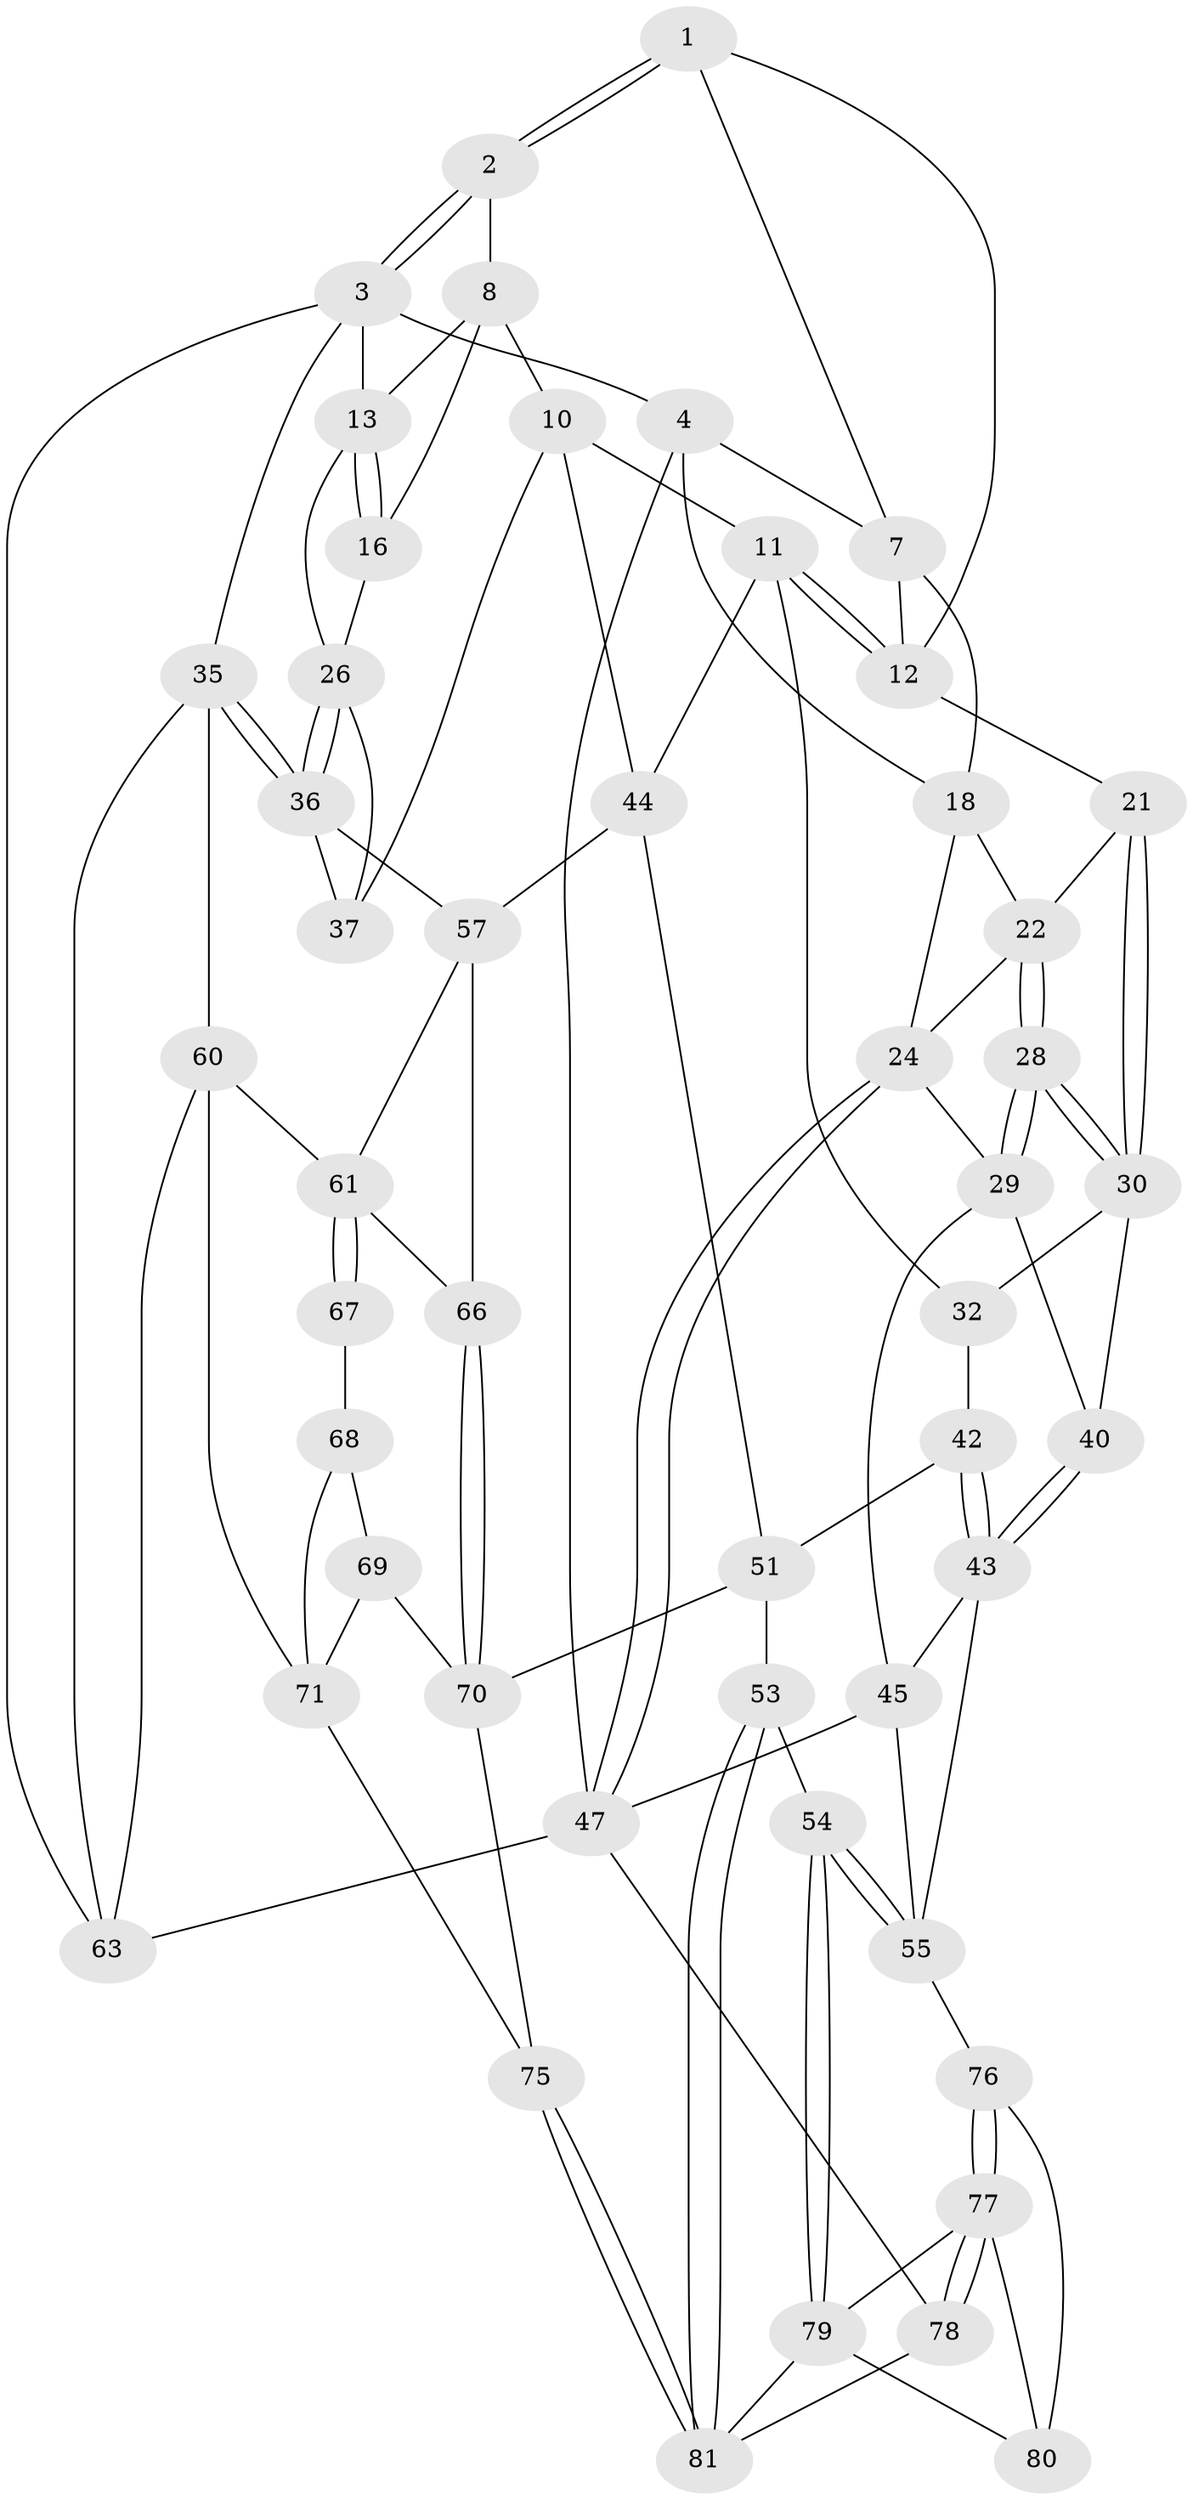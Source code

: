 // original degree distribution, {3: 0.023809523809523808, 5: 0.5, 6: 0.2261904761904762, 4: 0.25}
// Generated by graph-tools (version 1.1) at 2025/42/03/06/25 10:42:30]
// undirected, 50 vertices, 112 edges
graph export_dot {
graph [start="1"]
  node [color=gray90,style=filled];
  1 [pos="+0.4391107191345095+0",super="+6"];
  2 [pos="+0.566799424150106+0"];
  3 [pos="+1+0",super="+15"];
  4 [pos="+0+0",super="+5"];
  7 [pos="+0.20628064839366653+0.13520227267963197",super="+17"];
  8 [pos="+0.5948428876076033+0",super="+9"];
  10 [pos="+0.4518963777490629+0.31200733422662297",super="+38"];
  11 [pos="+0.4280808761712772+0.3118167948304508",super="+31"];
  12 [pos="+0.39832017512428236+0.2821051766546166",super="+20"];
  13 [pos="+0.8481329160068457+0.12851890898019203",super="+14"];
  16 [pos="+0.6736177265382919+0.2581937420380214"];
  18 [pos="+0.08919552801576296+0.1718982882957343",super="+19"];
  21 [pos="+0.24433143890166406+0.2699550597226137"];
  22 [pos="+0.15195501613276757+0.29872220793960624",super="+23"];
  24 [pos="+0+0.38151220186541884",super="+25"];
  26 [pos="+0.7575386252480966+0.3039195306558251",super="+27"];
  28 [pos="+0.04932498252405235+0.37916709749711075"];
  29 [pos="+0.04874219461448276+0.3794690886312775",super="+41"];
  30 [pos="+0.22186540662595974+0.37181537649415425",super="+34"];
  32 [pos="+0.3651170385775849+0.4201589713426559",super="+33"];
  35 [pos="+1+0.3749099376856313",super="+59"];
  36 [pos="+0.864553946458446+0.3889925462525519",super="+39"];
  37 [pos="+0.6548363362370664+0.4797881917080826"];
  40 [pos="+0.1889554718769377+0.4561501831789985"];
  42 [pos="+0.24727197322589817+0.5010566109244511",super="+49"];
  43 [pos="+0.23141437878775978+0.5081720871432407",super="+48"];
  44 [pos="+0.521307761340768+0.5784062323146831",super="+50"];
  45 [pos="+0.0958901628727502+0.5665008451854748",super="+46"];
  47 [pos="+0+0.6307775169993861",super="+56"];
  51 [pos="+0.4261445917211025+0.6598923165468602",super="+52"];
  53 [pos="+0.320152191857854+0.7211344692591556"];
  54 [pos="+0.2681735988041705+0.7250189349709889"];
  55 [pos="+0.23076679508010478+0.6906596793095447",super="+64"];
  57 [pos="+0.7505216247930933+0.575240985971752",super="+58"];
  60 [pos="+0.8736783006691217+0.6331528311432758",super="+65"];
  61 [pos="+0.7841879653304275+0.6289663730421956",super="+62"];
  63 [pos="+1+1"];
  66 [pos="+0.5899055958333248+0.6842011320553333"];
  67 [pos="+0.7681384519621299+0.6754142066970875"];
  68 [pos="+0.6787970476551933+0.7318788832200196",super="+72"];
  69 [pos="+0.6491490936674146+0.7381226525355933"];
  70 [pos="+0.6160424415551948+0.7216773844188585",super="+73"];
  71 [pos="+0.9053714463306236+1",super="+74"];
  75 [pos="+0.6119666928570718+1"];
  76 [pos="+0.07016540417250199+0.8380127830695896"];
  77 [pos="+0.04853916136716509+0.8678845812283968",super="+84"];
  78 [pos="+0+1"];
  79 [pos="+0.2661894584864513+0.7287377530357302",super="+83"];
  80 [pos="+0.13573626747281323+0.8275559053413232"];
  81 [pos="+0.48737388936380843+1",super="+82"];
  1 -- 2;
  1 -- 2;
  1 -- 12;
  1 -- 7;
  2 -- 3;
  2 -- 3;
  2 -- 8;
  3 -- 4;
  3 -- 63;
  3 -- 35;
  3 -- 13;
  4 -- 7;
  4 -- 47;
  4 -- 18;
  7 -- 18;
  7 -- 12;
  8 -- 13;
  8 -- 16;
  8 -- 10;
  10 -- 11;
  10 -- 44;
  10 -- 37;
  11 -- 12;
  11 -- 12;
  11 -- 32;
  11 -- 44;
  12 -- 21;
  13 -- 16;
  13 -- 16;
  13 -- 26;
  16 -- 26;
  18 -- 22;
  18 -- 24;
  21 -- 22;
  21 -- 30;
  21 -- 30;
  22 -- 28;
  22 -- 28;
  22 -- 24;
  24 -- 47;
  24 -- 47;
  24 -- 29;
  26 -- 36;
  26 -- 36;
  26 -- 37;
  28 -- 29;
  28 -- 29;
  28 -- 30;
  28 -- 30;
  29 -- 40;
  29 -- 45;
  30 -- 32;
  30 -- 40;
  32 -- 42 [weight=2];
  35 -- 36;
  35 -- 36;
  35 -- 60;
  35 -- 63;
  36 -- 57;
  36 -- 37;
  40 -- 43;
  40 -- 43;
  42 -- 43;
  42 -- 43;
  42 -- 51;
  43 -- 45;
  43 -- 55;
  44 -- 57;
  44 -- 51;
  45 -- 47;
  45 -- 55;
  47 -- 63;
  47 -- 78;
  51 -- 53;
  51 -- 70;
  53 -- 54;
  53 -- 81;
  53 -- 81;
  54 -- 55;
  54 -- 55;
  54 -- 79;
  54 -- 79;
  55 -- 76;
  57 -- 66;
  57 -- 61;
  60 -- 61;
  60 -- 71;
  60 -- 63;
  61 -- 67;
  61 -- 67;
  61 -- 66;
  66 -- 70;
  66 -- 70;
  67 -- 68 [weight=2];
  68 -- 69;
  68 -- 71;
  69 -- 70;
  69 -- 71;
  70 -- 75;
  71 -- 75;
  75 -- 81;
  75 -- 81;
  76 -- 77;
  76 -- 77;
  76 -- 80;
  77 -- 78;
  77 -- 78;
  77 -- 80;
  77 -- 79;
  78 -- 81;
  79 -- 80;
  79 -- 81;
}
